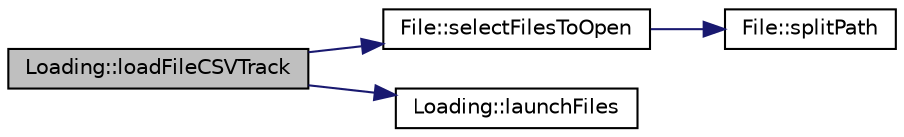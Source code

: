 digraph "Loading::loadFileCSVTrack"
{
 // INTERACTIVE_SVG=YES
  bgcolor="transparent";
  edge [fontname="Helvetica",fontsize="10",labelfontname="Helvetica",labelfontsize="10"];
  node [fontname="Helvetica",fontsize="10",shape=record];
  rankdir="LR";
  Node1 [label="Loading::loadFileCSVTrack",height=0.2,width=0.4,color="black", fillcolor="grey75", style="filled", fontcolor="black"];
  Node1 -> Node2 [color="midnightblue",fontsize="10",style="solid",fontname="Helvetica"];
  Node2 [label="File::selectFilesToOpen",height=0.2,width=0.4,color="black",URL="$class_file.html#a7177a8eac75b0fc5425ebd65e16c2d6f",tooltip="The UI to select the file&#39;s path to open. "];
  Node2 -> Node3 [color="midnightblue",fontsize="10",style="solid",fontname="Helvetica"];
  Node3 [label="File::splitPath",height=0.2,width=0.4,color="black",URL="$class_file.html#ac464caa98a33cfe227111dd7cd5e77e1",tooltip="The split function to split the path file to filePath, fileName, fileExtension attributes. "];
  Node1 -> Node4 [color="midnightblue",fontsize="10",style="solid",fontname="Helvetica"];
  Node4 [label="Loading::launchFiles",height=0.2,width=0.4,color="black",URL="$class_loading.html#a1d3058f5f9c701a3bd7300ae985ff83a",tooltip="launchFiles "];
}
